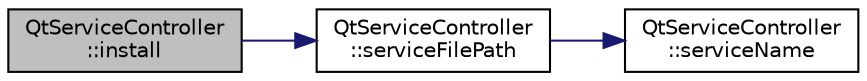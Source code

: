 digraph "QtServiceController::install"
{
  edge [fontname="Helvetica",fontsize="10",labelfontname="Helvetica",labelfontsize="10"];
  node [fontname="Helvetica",fontsize="10",shape=record];
  rankdir="LR";
  Node4 [label="QtServiceController\l::install",height=0.2,width=0.4,color="black", fillcolor="grey75", style="filled", fontcolor="black"];
  Node4 -> Node5 [color="midnightblue",fontsize="10",style="solid"];
  Node5 [label="QtServiceController\l::serviceFilePath",height=0.2,width=0.4,color="black", fillcolor="white", style="filled",URL="$class_qt_service_controller.html#a5ab709fdeb3ab526c92ccbbe1b2706c6"];
  Node5 -> Node6 [color="midnightblue",fontsize="10",style="solid"];
  Node6 [label="QtServiceController\l::serviceName",height=0.2,width=0.4,color="black", fillcolor="white", style="filled",URL="$class_qt_service_controller.html#a3df972ecd01a00fff5cda316ae35cbea"];
}
